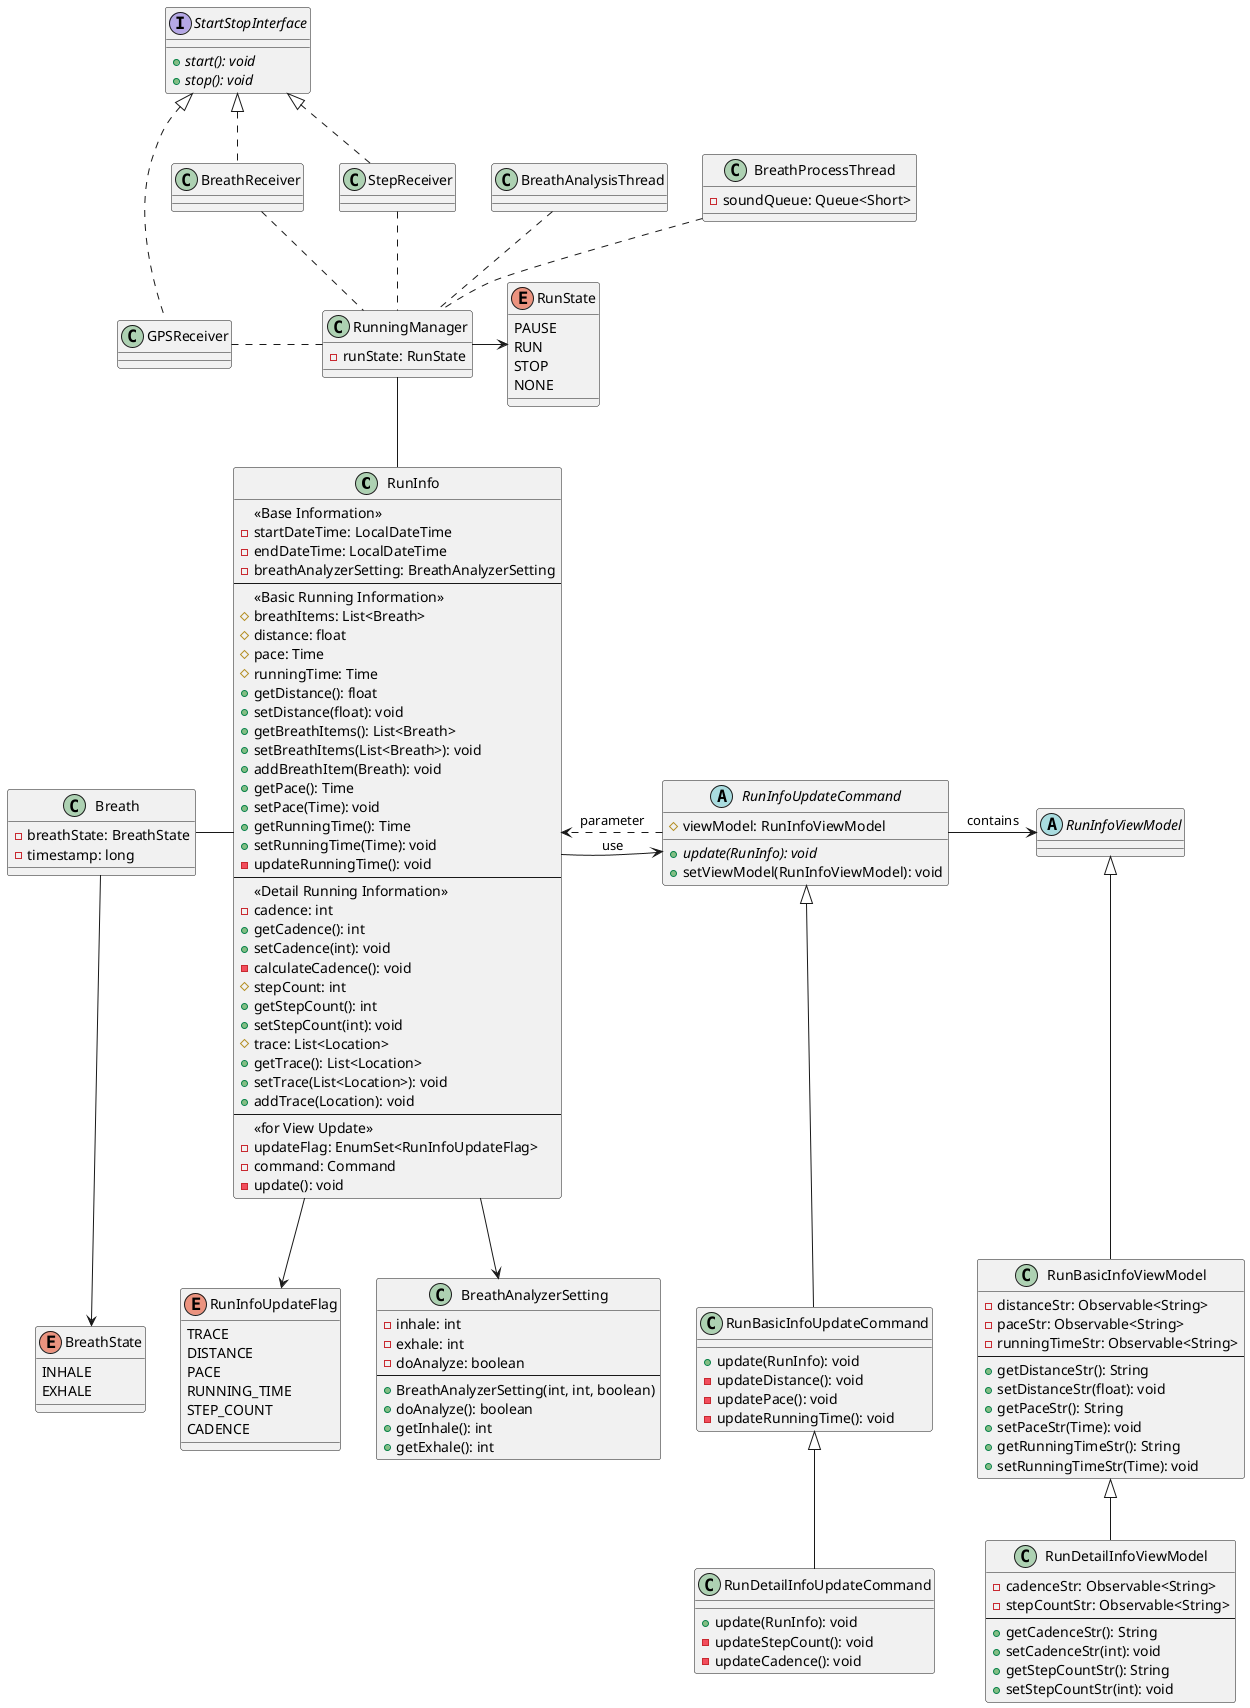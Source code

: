 @startuml
'https://plantuml.com/class-diagram

RunInfo -> RunInfoUpdateCommand : use
RunInfo --> BreathAnalyzerSetting
RunInfo --> RunInfoUpdateFlag
Breath - RunInfo

RunInfoUpdateCommand .> RunInfo : parameter
RunInfoUpdateCommand <|-- RunBasicInfoUpdateCommand
RunBasicInfoUpdateCommand <|-- RunDetailInfoUpdateCommand
RunInfoUpdateCommand -> RunInfoViewModel : contains

RunInfoViewModel <|-- RunBasicInfoViewModel
RunBasicInfoViewModel <|-- RunDetailInfoViewModel

Breath --> BreathState

RunningManager -- RunInfo
BreathProcessThread  .. RunningManager
BreathReceiver  .. RunningManager
BreathAnalysisThread .. RunningManager
StepReceiver .. RunningManager
GPSReceiver . RunningManager
RunningManager -> RunState

StartStopInterface <|... GPSReceiver
StartStopInterface <|.. BreathReceiver
StartStopInterface <|.. StepReceiver

enum RunState{
    PAUSE
    RUN
    STOP
    NONE
}

class RunningManager{
    -runState: RunState
}

class BreathProcessThread{
    -soundQueue: Queue<Short>
}

class Breath{
    -breathState: BreathState
    -timestamp: long
}

enum BreathState{
    INHALE
    EXHALE
}

abstract class RunInfoViewModel

abstract class RunInfoUpdateCommand{
    #viewModel: RunInfoViewModel
    {abstract}+update(RunInfo): void
    +setViewModel(RunInfoViewModel): void
}

class RunInfo{
    <<Base Information>>
    -startDateTime: LocalDateTime
    -endDateTime: LocalDateTime
    -breathAnalyzerSetting: BreathAnalyzerSetting
    --
    <<Basic Running Information>>
    #breathItems: List<Breath>
    #distance: float
    #pace: Time
    #runningTime: Time
    +getDistance(): float
    +setDistance(float): void
    +getBreathItems(): List<Breath>
    +setBreathItems(List<Breath>): void
    +addBreathItem(Breath): void
    +getPace(): Time
    +setPace(Time): void
    +getRunningTime(): Time
    +setRunningTime(Time): void
    -updateRunningTime(): void
    --
    <<Detail Running Information>>
    -cadence: int
    +getCadence(): int
    +setCadence(int): void
    -calculateCadence(): void
    #stepCount: int
    +getStepCount(): int
    +setStepCount(int): void
    #trace: List<Location>
    +getTrace(): List<Location>
    +setTrace(List<Location>): void
    +addTrace(Location): void
    --
    <<for View Update>>
    -updateFlag: EnumSet<RunInfoUpdateFlag>
    -command: Command
    -update(): void
}

enum RunInfoUpdateFlag{
    TRACE
    DISTANCE
    PACE
    RUNNING_TIME
    STEP_COUNT
    CADENCE
}

class RunBasicInfoUpdateCommand{
    +update(RunInfo): void
    -updateDistance(): void
    -updatePace(): void
    -updateRunningTime(): void
}

class RunBasicInfoViewModel{
    -distanceStr: Observable<String>
    -paceStr: Observable<String>
    -runningTimeStr: Observable<String>
    --
    +getDistanceStr(): String
    +setDistanceStr(float): void
    +getPaceStr(): String
    +setPaceStr(Time): void
    +getRunningTimeStr(): String
    +setRunningTimeStr(Time): void
}

class RunDetailInfoUpdateCommand{
    +update(RunInfo): void
    -updateStepCount(): void
    -updateCadence(): void
}

class RunDetailInfoViewModel{
    -cadenceStr: Observable<String>
    -stepCountStr: Observable<String>
    --
    +getCadenceStr(): String
    +setCadenceStr(int): void
    +getStepCountStr(): String
    +setStepCountStr(int): void
}

class BreathAnalyzerSetting{
    -inhale: int
    -exhale: int
    -doAnalyze: boolean
    --
    +BreathAnalyzerSetting(int, int, boolean)
    +doAnalyze(): boolean
    +getInhale(): int
    +getExhale(): int
}

interface StartStopInterface{
    +start(): void {abstract}
    +stop(): void {abstract}
}

@enduml